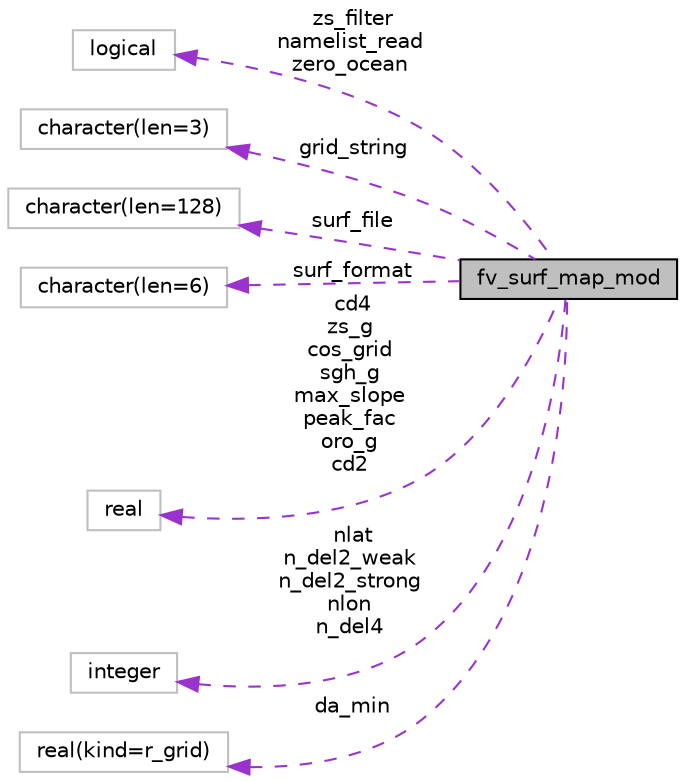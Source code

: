 digraph "fv_surf_map_mod"
{
 // INTERACTIVE_SVG=YES
  edge [fontname="Helvetica",fontsize="10",labelfontname="Helvetica",labelfontsize="10"];
  node [fontname="Helvetica",fontsize="10",shape=record];
  rankdir="LR";
  Node1 [label="fv_surf_map_mod",height=0.2,width=0.4,color="black", fillcolor="grey75", style="filled" fontcolor="black"];
  Node2 -> Node1 [dir="back",color="darkorchid3",fontsize="10",style="dashed",label=" zs_filter\nnamelist_read\nzero_ocean" ,fontname="Helvetica"];
  Node2 [label="logical",height=0.2,width=0.4,color="grey75", fillcolor="white", style="filled"];
  Node3 -> Node1 [dir="back",color="darkorchid3",fontsize="10",style="dashed",label=" grid_string" ,fontname="Helvetica"];
  Node3 [label="character(len=3)",height=0.2,width=0.4,color="grey75", fillcolor="white", style="filled"];
  Node4 -> Node1 [dir="back",color="darkorchid3",fontsize="10",style="dashed",label=" surf_file" ,fontname="Helvetica"];
  Node4 [label="character(len=128)",height=0.2,width=0.4,color="grey75", fillcolor="white", style="filled"];
  Node5 -> Node1 [dir="back",color="darkorchid3",fontsize="10",style="dashed",label=" surf_format" ,fontname="Helvetica"];
  Node5 [label="character(len=6)",height=0.2,width=0.4,color="grey75", fillcolor="white", style="filled"];
  Node6 -> Node1 [dir="back",color="darkorchid3",fontsize="10",style="dashed",label=" cd4\nzs_g\ncos_grid\nsgh_g\nmax_slope\npeak_fac\noro_g\ncd2" ,fontname="Helvetica"];
  Node6 [label="real",height=0.2,width=0.4,color="grey75", fillcolor="white", style="filled"];
  Node7 -> Node1 [dir="back",color="darkorchid3",fontsize="10",style="dashed",label=" nlat\nn_del2_weak\nn_del2_strong\nnlon\nn_del4" ,fontname="Helvetica"];
  Node7 [label="integer",height=0.2,width=0.4,color="grey75", fillcolor="white", style="filled"];
  Node8 -> Node1 [dir="back",color="darkorchid3",fontsize="10",style="dashed",label=" da_min" ,fontname="Helvetica"];
  Node8 [label="real(kind=r_grid)",height=0.2,width=0.4,color="grey75", fillcolor="white", style="filled"];
}
